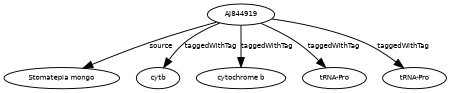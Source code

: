 digraph G {
size="3,3";
node [fontsize=7, fontname="Helvetica"];
edge [fontsize=7, fontname="Helvetica"];
node0 [label="AJ844919", width=0.27433100247,height=0.27433100247];
node1 [label="Stomatepia mongo", width=0.27433100247,height=0.27433100247];
node2 [label="cytb", width=0.27433100247,height=0.27433100247];
node3 [label="cytochrome b", width=0.27433100247,height=0.27433100247];
node4 [label="tRNA-Pro", width=0.27433100247,height=0.27433100247];
node5 [label="tRNA-Pro", width=0.27433100247,height=0.27433100247];
node0 -> node1 [label="source"];
node0 -> node2 [label="taggedWithTag"];
node0 -> node3 [label="taggedWithTag"];
node0 -> node4 [label="taggedWithTag"];
node0 -> node5 [label="taggedWithTag"];
}

